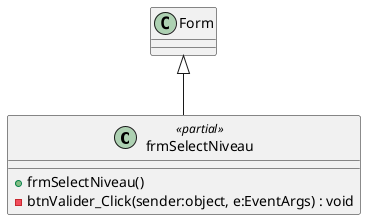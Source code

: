 @startuml
class frmSelectNiveau <<partial>> {
    + frmSelectNiveau()
    - btnValider_Click(sender:object, e:EventArgs) : void
}
Form <|-- frmSelectNiveau
@enduml
